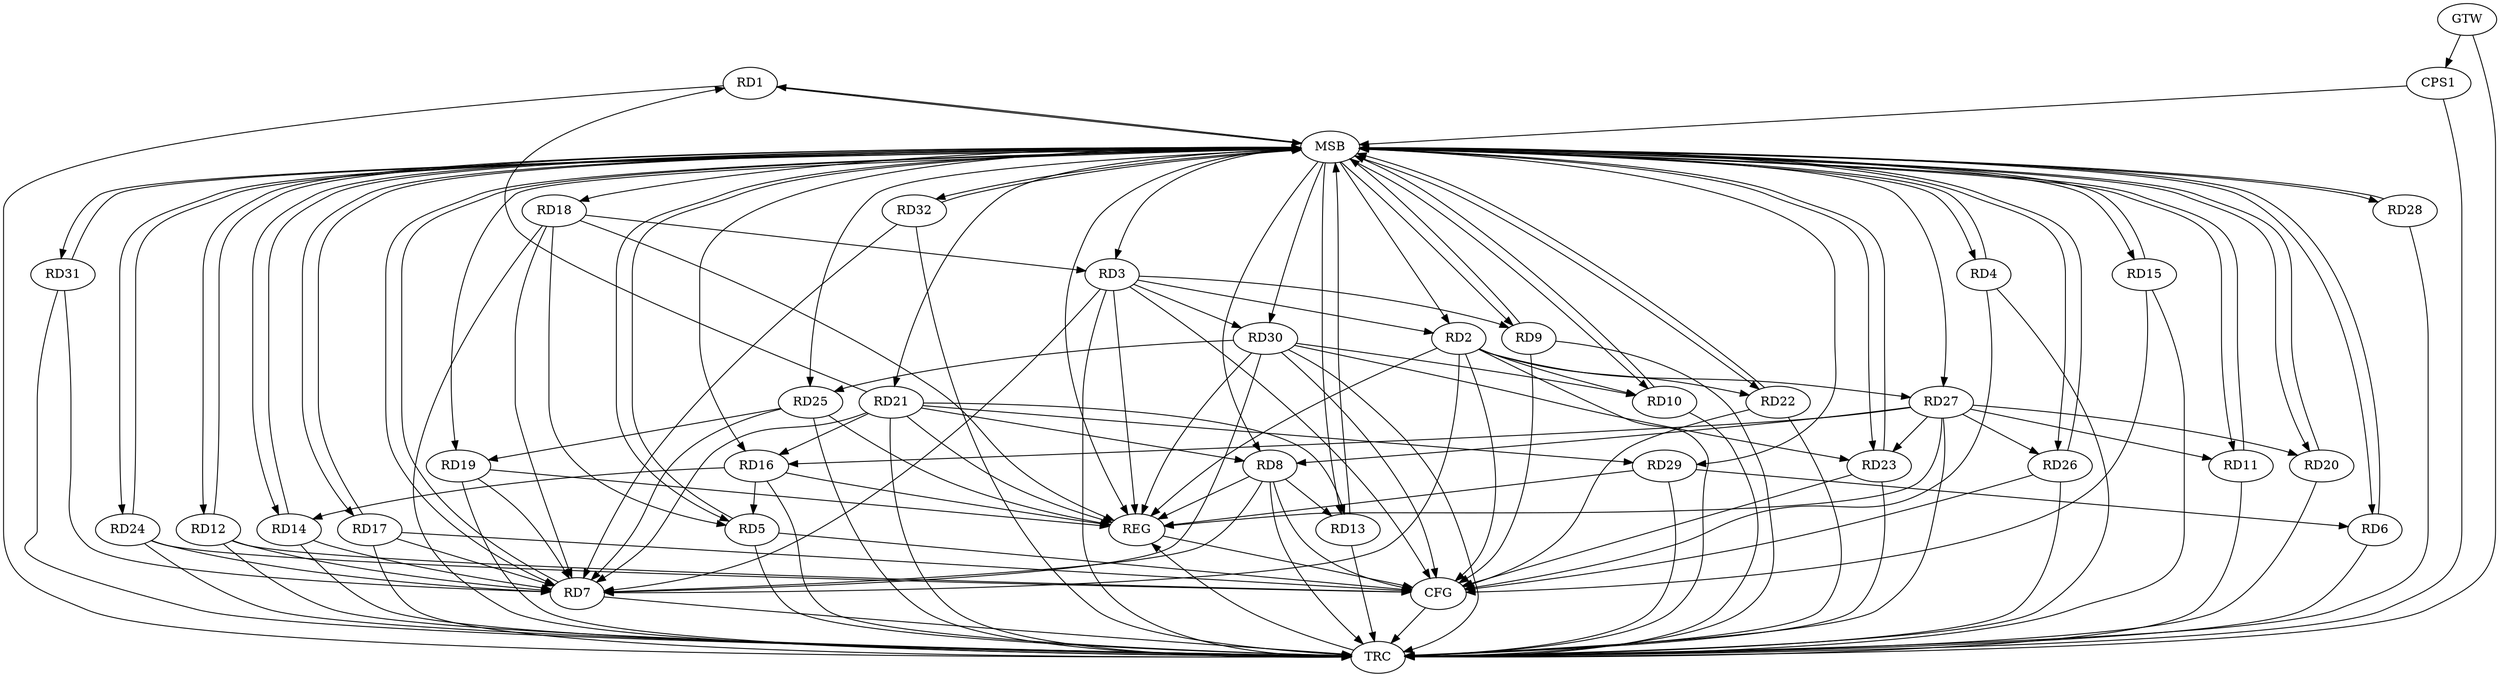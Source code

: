 strict digraph G {
  RD1 [ label="RD1" ];
  RD2 [ label="RD2" ];
  RD3 [ label="RD3" ];
  RD4 [ label="RD4" ];
  RD5 [ label="RD5" ];
  RD6 [ label="RD6" ];
  RD7 [ label="RD7" ];
  RD8 [ label="RD8" ];
  RD9 [ label="RD9" ];
  RD10 [ label="RD10" ];
  RD11 [ label="RD11" ];
  RD12 [ label="RD12" ];
  RD13 [ label="RD13" ];
  RD14 [ label="RD14" ];
  RD15 [ label="RD15" ];
  RD16 [ label="RD16" ];
  RD17 [ label="RD17" ];
  RD18 [ label="RD18" ];
  RD19 [ label="RD19" ];
  RD20 [ label="RD20" ];
  RD21 [ label="RD21" ];
  RD22 [ label="RD22" ];
  RD23 [ label="RD23" ];
  RD24 [ label="RD24" ];
  RD25 [ label="RD25" ];
  RD26 [ label="RD26" ];
  RD27 [ label="RD27" ];
  RD28 [ label="RD28" ];
  RD29 [ label="RD29" ];
  RD30 [ label="RD30" ];
  RD31 [ label="RD31" ];
  RD32 [ label="RD32" ];
  CPS1 [ label="CPS1" ];
  GTW [ label="GTW" ];
  REG [ label="REG" ];
  MSB [ label="MSB" ];
  CFG [ label="CFG" ];
  TRC [ label="TRC" ];
  RD21 -> RD1;
  RD3 -> RD2;
  RD2 -> RD7;
  RD2 -> RD10;
  RD2 -> RD22;
  RD2 -> RD27;
  RD3 -> RD7;
  RD3 -> RD9;
  RD18 -> RD3;
  RD3 -> RD30;
  RD16 -> RD5;
  RD18 -> RD5;
  RD29 -> RD6;
  RD25 -> RD7;
  RD8 -> RD13;
  RD21 -> RD8;
  RD27 -> RD8;
  RD30 -> RD10;
  RD27 -> RD11;
  RD21 -> RD13;
  RD16 -> RD14;
  RD21 -> RD16;
  RD27 -> RD16;
  RD25 -> RD19;
  RD27 -> RD20;
  RD21 -> RD29;
  RD27 -> RD23;
  RD30 -> RD23;
  RD30 -> RD25;
  RD27 -> RD26;
  GTW -> CPS1;
  RD2 -> REG;
  RD3 -> REG;
  RD8 -> REG;
  RD16 -> REG;
  RD18 -> REG;
  RD19 -> REG;
  RD21 -> REG;
  RD25 -> REG;
  RD27 -> REG;
  RD29 -> REG;
  RD30 -> REG;
  RD1 -> MSB;
  MSB -> RD6;
  MSB -> RD19;
  MSB -> RD20;
  MSB -> REG;
  RD4 -> MSB;
  MSB -> RD1;
  MSB -> RD22;
  MSB -> RD24;
  RD5 -> MSB;
  MSB -> RD8;
  MSB -> RD10;
  MSB -> RD12;
  MSB -> RD18;
  MSB -> RD30;
  MSB -> RD31;
  RD6 -> MSB;
  MSB -> RD5;
  MSB -> RD13;
  MSB -> RD17;
  MSB -> RD21;
  RD7 -> MSB;
  MSB -> RD11;
  MSB -> RD26;
  RD9 -> MSB;
  MSB -> RD7;
  RD10 -> MSB;
  MSB -> RD4;
  MSB -> RD9;
  RD11 -> MSB;
  MSB -> RD3;
  MSB -> RD14;
  RD12 -> MSB;
  RD13 -> MSB;
  MSB -> RD23;
  MSB -> RD27;
  RD14 -> MSB;
  RD15 -> MSB;
  RD17 -> MSB;
  RD20 -> MSB;
  RD22 -> MSB;
  MSB -> RD16;
  MSB -> RD29;
  RD23 -> MSB;
  RD24 -> MSB;
  MSB -> RD32;
  RD26 -> MSB;
  RD28 -> MSB;
  MSB -> RD2;
  RD31 -> MSB;
  MSB -> RD15;
  MSB -> RD28;
  RD32 -> MSB;
  CPS1 -> MSB;
  MSB -> RD25;
  RD17 -> CFG;
  RD4 -> CFG;
  RD3 -> CFG;
  RD26 -> CFG;
  RD30 -> CFG;
  RD2 -> CFG;
  RD22 -> CFG;
  RD23 -> CFG;
  RD9 -> CFG;
  RD15 -> CFG;
  RD12 -> CFG;
  RD5 -> CFG;
  RD8 -> CFG;
  RD24 -> CFG;
  REG -> CFG;
  RD1 -> TRC;
  RD2 -> TRC;
  RD3 -> TRC;
  RD4 -> TRC;
  RD5 -> TRC;
  RD6 -> TRC;
  RD7 -> TRC;
  RD8 -> TRC;
  RD9 -> TRC;
  RD10 -> TRC;
  RD11 -> TRC;
  RD12 -> TRC;
  RD13 -> TRC;
  RD14 -> TRC;
  RD15 -> TRC;
  RD16 -> TRC;
  RD17 -> TRC;
  RD18 -> TRC;
  RD19 -> TRC;
  RD20 -> TRC;
  RD21 -> TRC;
  RD22 -> TRC;
  RD23 -> TRC;
  RD24 -> TRC;
  RD25 -> TRC;
  RD26 -> TRC;
  RD27 -> TRC;
  RD28 -> TRC;
  RD29 -> TRC;
  RD30 -> TRC;
  RD31 -> TRC;
  RD32 -> TRC;
  CPS1 -> TRC;
  GTW -> TRC;
  CFG -> TRC;
  TRC -> REG;
  RD24 -> RD7;
  RD32 -> RD7;
  RD12 -> RD7;
  RD21 -> RD7;
  RD19 -> RD7;
  RD14 -> RD7;
  RD18 -> RD7;
  RD8 -> RD7;
  RD31 -> RD7;
  RD30 -> RD7;
  RD17 -> RD7;
}

